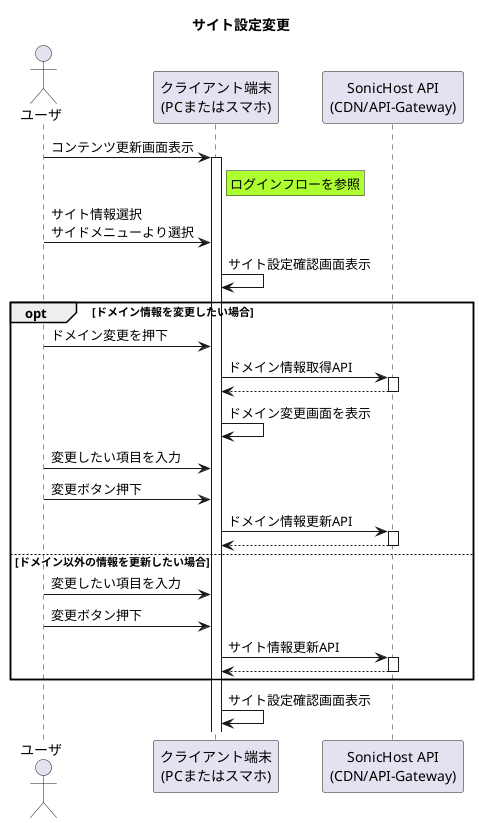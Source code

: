@startuml  サイト設定変更
title サイト設定変更

' アクター定義
actor "ユーザ" as user
participant "クライアント端末\n(PCまたはスマホ)" as device
participant "SonicHost API\n(CDN/API-Gateway)" as api

user -> device ++: コンテンツ更新画面表示
rnote right of device #GreenYellow
    ログインフローを参照
end note
user -> device : サイト情報選択\nサイドメニューより選択
device -> device : サイト設定確認画面表示

opt ドメイン情報を変更したい場合
    user -> device : ドメイン変更を押下
    device -> api ++ : ドメイン情報取得API
    device <-- api --
    device -> device : ドメイン変更画面を表示
    user -> device : 変更したい項目を入力
    user -> device : 変更ボタン押下
    device -> api ++ : ドメイン情報更新API
    device <-- api --
else ドメイン以外の情報を更新したい場合
    user -> device : 変更したい項目を入力
    user -> device : 変更ボタン押下
    device -> api ++ : サイト情報更新API
    device <-- api --
end
device -> device : サイト設定確認画面表示

